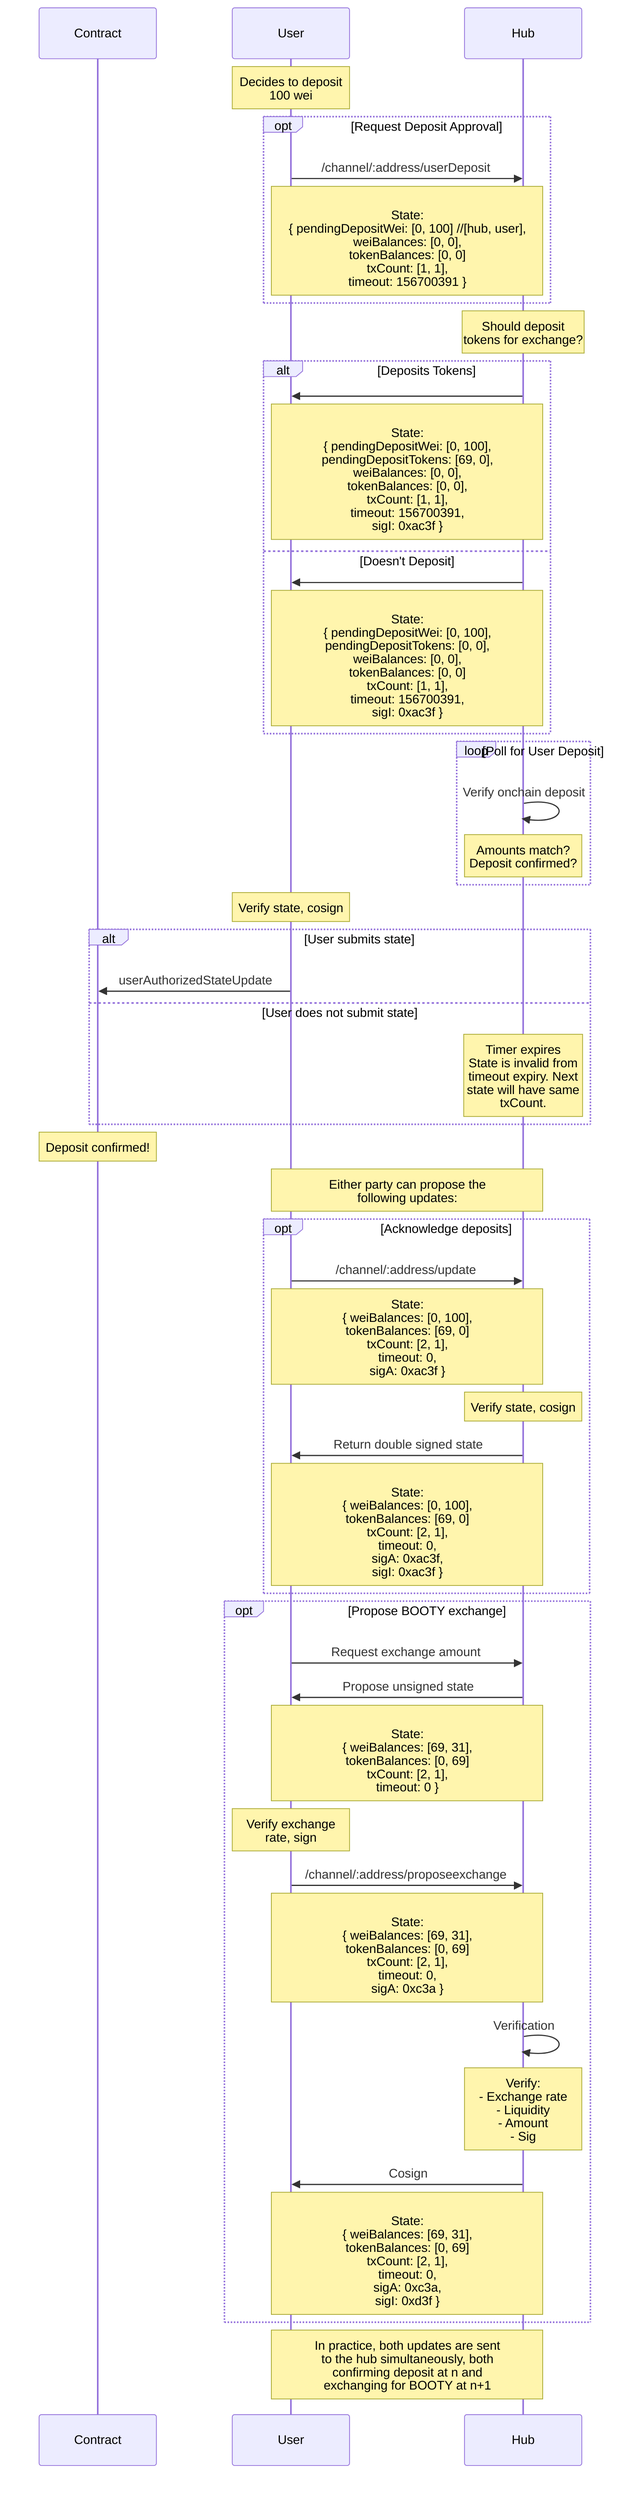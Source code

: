 sequenceDiagram

    # title <u>User Deposit</u>

    # aliases
    participant Contract
    participant User
    participant Hub

    Note over User: Decides to deposit <br> 100 wei

    opt Request Deposit Approval
        User->>Hub: /channel/:address/userDeposit

        Note over User,Hub: <br> State: <br> { pendingDepositWei: [0, 100] //[hub, user], <br> weiBalances: [0, 0], <br> tokenBalances: [0, 0] <br> txCount: [1, 1], <br> timeout: 156700391 }
    end

    Note over Hub: Should deposit <br> tokens for exchange?

    alt Deposits Tokens
        Hub->>User: 

        # what happens to the txCount if the hub deposits here?

        Note over User,Hub: <br> State: <br> { pendingDepositWei: [0, 100], <br> pendingDepositTokens: [69, 0], <br> weiBalances: [0, 0], <br> tokenBalances: [0, 0], <br> txCount: [1, 1], <br> timeout: 156700391, <br>sigI: 0xac3f }

    else Doesn't Deposit
        Hub->>User: 

        Note over User,Hub: <br> State: <br> { pendingDepositWei: [0, 100], <br> pendingDepositTokens: [0, 0], <br> weiBalances: [0, 0], <br> tokenBalances: [0, 0] <br> txCount: [1, 1], <br> timeout: 156700391, <br>sigI: 0xac3f }

    end

    loop Poll for User Deposit
        Hub->>Hub: Verify onchain deposit

        Note over Hub: Amounts match? <br> Deposit confirmed?
    end
    
    Note over User: Verify state, cosign

    alt User submits state
        User->>Contract: userAuthorizedStateUpdate

    else User does not submit state
        Note over Hub: Timer expires <br> State is invalid from <br> timeout expiry. Next <br> state will have same <br> txCount.
    end

    Note over Contract: Deposit confirmed!

    Note over User,Hub: Either party can propose the <br> following updates:

    opt Acknowledge deposits
        User->>Hub: /channel/:address/update
        Note over User,Hub: State: <br> { weiBalances: [0, 100], <br> tokenBalances: [69, 0] <br> txCount: [2, 1], <br> timeout: 0, <br>sigA: 0xac3f }

        Note over Hub: Verify state, cosign

        Hub->>User: Return double signed state
        Note over User,Hub: <br> State: <br> { weiBalances: [0, 100], <br> tokenBalances: [69, 0] <br> txCount: [2, 1], <br> timeout: 0, <br> sigA: 0xac3f, <br>sigI: 0xac3f }
    end

    # NOTE: In practice, both updates are sent
    
    opt Propose BOOTY exchange
        User->>Hub: Request exchange amount
        # body to go here?

        Hub->>User: Propose unsigned state
        Note over User,Hub: <br> State: <br> { weiBalances: [69, 31], <br> tokenBalances: [0, 69] <br> txCount: [2, 1], <br> timeout: 0 }

        Note over User: Verify exchange <br> rate, sign

        User->>Hub: /channel/:address/proposeexchange
        Note over User,Hub: <br> State: <br> { weiBalances: [69, 31], <br> tokenBalances: [0, 69] <br> txCount: [2, 1], <br> timeout: 0, <br> sigA: 0xc3a }

        Hub->>Hub: Verification
        Note over Hub: Verify: <br> - Exchange rate <br> - Liquidity <br> - Amount <br> - Sig

        Hub->>User: Cosign
        Note over User,Hub: <br> State: <br> { weiBalances: [69, 31], <br> tokenBalances: [0, 69] <br> txCount: [2, 1], <br> timeout: 0, <br> sigA: 0xc3a, <br> sigI: 0xd3f }

    end

    Note over Hub,User: In practice, both updates are sent <br> to the hub simultaneously, both <br> confirming deposit at n and <br> exchanging for BOOTY at n+1